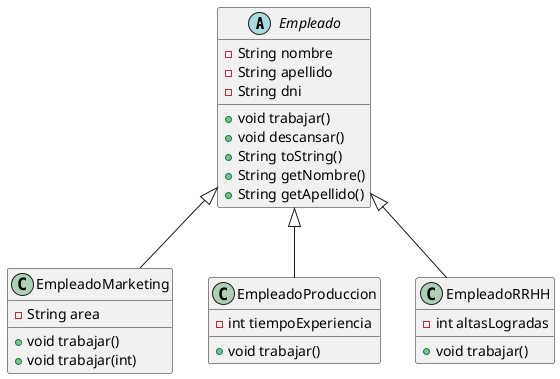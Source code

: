 @startuml
abstract class Empleado {
- String nombre
- String apellido
- String dni
+ void trabajar()
+ void descansar()
+ String toString()
+ String getNombre()
+ String getApellido()
}
class EmpleadoMarketing {
- String area
+ void trabajar()
+ void trabajar(int)
}

class EmpleadoProduccion {
- int tiempoExperiencia
+ void trabajar()
}
class EmpleadoRRHH {
- int altasLogradas
+ void trabajar()
}


Empleado <|-- EmpleadoMarketing
Empleado <|-- EmpleadoProduccion
Empleado <|-- EmpleadoRRHH
@enduml